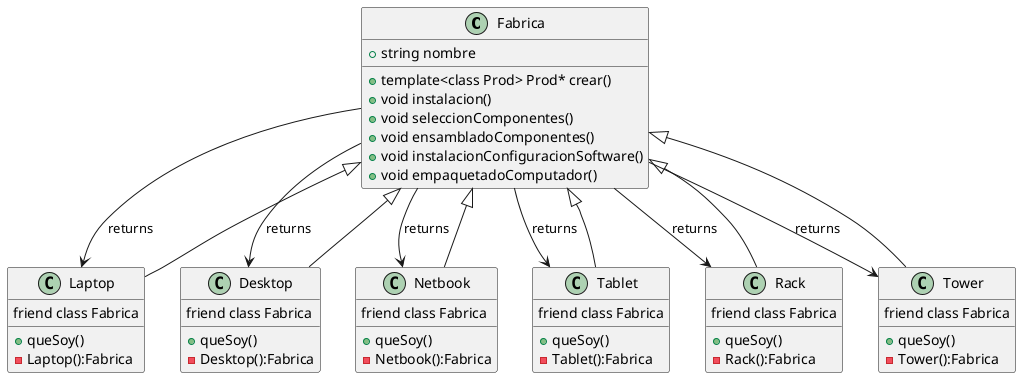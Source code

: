 @startuml
  Class Fabrica{
    + string nombre
    + template<class Prod> Prod* crear()
    + void instalacion()
    + void seleccionComponentes()
    + void ensambladoComponentes()
    + void instalacionConfiguracionSoftware()
    + void empaquetadoComputador()
  }
  Class Laptop{
    friend class Fabrica
    +queSoy()
    - Laptop():Fabrica
  }
  Class Desktop{
    friend class Fabrica
    +queSoy()
    - Desktop():Fabrica
  }
  Class Netbook{
    friend class Fabrica
    +queSoy()
    - Netbook():Fabrica
  }
  Class Tablet{
    friend class Fabrica
    +queSoy()
    - Tablet():Fabrica
  }
  Class Rack{
    friend class Fabrica
    +queSoy()
    - Rack():Fabrica
  }
  Class Tower{
    friend class Fabrica
    +queSoy()
    - Tower():Fabrica
  }

Fabrica --> Laptop :returns
Laptop --|> Fabrica

Fabrica --> Desktop :returns
Desktop --|> Fabrica

Fabrica --> Netbook :returns
Netbook --|> Fabrica

Fabrica --> Tablet :returns
Tablet --|> Fabrica

Fabrica --> Rack :returns
Rack --|> Fabrica

Fabrica --> Tower :returns
Tower --|> Fabrica
@enduml
